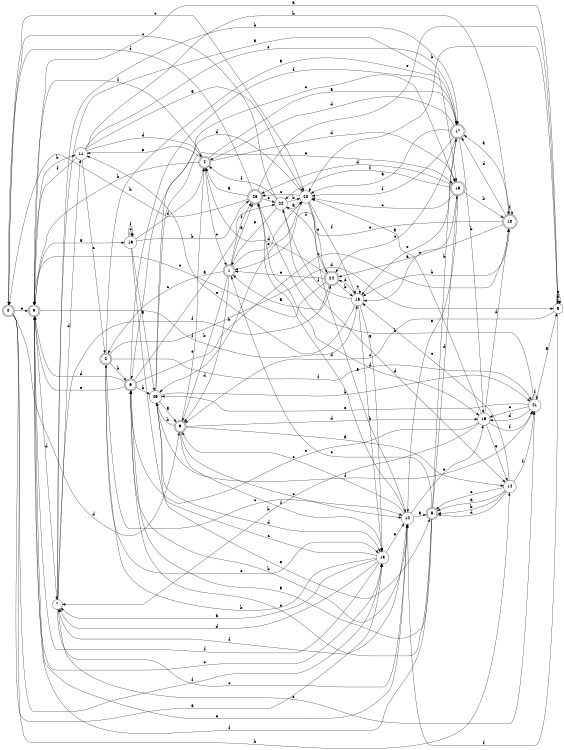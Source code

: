 digraph n21_2 {
__start0 [label="" shape="none"];

rankdir=LR;
size="8,5";

s0 [style="rounded,filled", color="black", fillcolor="white" shape="doublecircle", label="0"];
s1 [style="rounded,filled", color="black", fillcolor="white" shape="doublecircle", label="1"];
s2 [style="rounded,filled", color="black", fillcolor="white" shape="doublecircle", label="2"];
s3 [style="rounded,filled", color="black", fillcolor="white" shape="doublecircle", label="3"];
s4 [style="rounded,filled", color="black", fillcolor="white" shape="doublecircle", label="4"];
s5 [style="rounded,filled", color="black", fillcolor="white" shape="doublecircle", label="5"];
s6 [style="rounded,filled", color="black", fillcolor="white" shape="doublecircle", label="6"];
s7 [style="filled", color="black", fillcolor="white" shape="circle", label="7"];
s8 [style="filled", color="black", fillcolor="white" shape="circle", label="8"];
s9 [style="rounded,filled", color="black", fillcolor="white" shape="doublecircle", label="9"];
s10 [style="rounded,filled", color="black", fillcolor="white" shape="doublecircle", label="10"];
s11 [style="filled", color="black", fillcolor="white" shape="circle", label="11"];
s12 [style="filled", color="black", fillcolor="white" shape="circle", label="12"];
s13 [style="filled", color="black", fillcolor="white" shape="circle", label="13"];
s14 [style="filled", color="black", fillcolor="white" shape="circle", label="14"];
s15 [style="rounded,filled", color="black", fillcolor="white" shape="doublecircle", label="15"];
s16 [style="filled", color="black", fillcolor="white" shape="circle", label="16"];
s17 [style="rounded,filled", color="black", fillcolor="white" shape="doublecircle", label="17"];
s18 [style="filled", color="black", fillcolor="white" shape="circle", label="18"];
s19 [style="filled", color="black", fillcolor="white" shape="circle", label="19"];
s20 [style="filled", color="black", fillcolor="white" shape="circle", label="20"];
s21 [style="filled", color="black", fillcolor="white" shape="circle", label="21"];
s22 [style="filled", color="black", fillcolor="white" shape="circle", label="22"];
s23 [style="rounded,filled", color="black", fillcolor="white" shape="doublecircle", label="23"];
s24 [style="rounded,filled", color="black", fillcolor="white" shape="doublecircle", label="24"];
s25 [style="filled", color="black", fillcolor="white" shape="circle", label="25"];
s0 -> s13 [label="a"];
s0 -> s14 [label="b"];
s0 -> s20 [label="c"];
s0 -> s9 [label="d"];
s0 -> s3 [label="e"];
s0 -> s13 [label="f"];
s1 -> s23 [label="a"];
s1 -> s9 [label="b"];
s1 -> s2 [label="c"];
s1 -> s9 [label="d"];
s1 -> s20 [label="e"];
s1 -> s23 [label="f"];
s2 -> s17 [label="a"];
s2 -> s6 [label="b"];
s2 -> s12 [label="c"];
s2 -> s8 [label="d"];
s2 -> s13 [label="e"];
s2 -> s21 [label="f"];
s3 -> s16 [label="a"];
s3 -> s11 [label="b"];
s3 -> s13 [label="c"];
s3 -> s7 [label="d"];
s3 -> s12 [label="e"];
s3 -> s18 [label="f"];
s4 -> s17 [label="a"];
s4 -> s3 [label="b"];
s4 -> s1 [label="c"];
s4 -> s15 [label="d"];
s4 -> s11 [label="e"];
s4 -> s3 [label="f"];
s5 -> s6 [label="a"];
s5 -> s17 [label="b"];
s5 -> s1 [label="c"];
s5 -> s15 [label="d"];
s5 -> s6 [label="e"];
s5 -> s3 [label="f"];
s6 -> s22 [label="a"];
s6 -> s25 [label="b"];
s6 -> s10 [label="c"];
s6 -> s3 [label="d"];
s6 -> s3 [label="e"];
s6 -> s17 [label="f"];
s7 -> s15 [label="a"];
s7 -> s17 [label="b"];
s7 -> s12 [label="c"];
s7 -> s11 [label="d"];
s7 -> s21 [label="e"];
s7 -> s24 [label="f"];
s8 -> s3 [label="a"];
s8 -> s20 [label="b"];
s8 -> s9 [label="c"];
s8 -> s8 [label="d"];
s8 -> s8 [label="e"];
s8 -> s12 [label="f"];
s9 -> s14 [label="a"];
s9 -> s25 [label="b"];
s9 -> s12 [label="c"];
s9 -> s19 [label="d"];
s9 -> s4 [label="e"];
s9 -> s13 [label="f"];
s10 -> s17 [label="a"];
s10 -> s18 [label="b"];
s10 -> s24 [label="c"];
s10 -> s17 [label="d"];
s10 -> s1 [label="e"];
s10 -> s10 [label="f"];
s11 -> s20 [label="a"];
s11 -> s10 [label="b"];
s11 -> s2 [label="c"];
s11 -> s4 [label="d"];
s11 -> s17 [label="e"];
s11 -> s3 [label="f"];
s12 -> s5 [label="a"];
s12 -> s6 [label="b"];
s12 -> s9 [label="c"];
s12 -> s23 [label="d"];
s12 -> s19 [label="e"];
s12 -> s7 [label="f"];
s13 -> s7 [label="a"];
s13 -> s2 [label="b"];
s13 -> s25 [label="c"];
s13 -> s7 [label="d"];
s13 -> s12 [label="e"];
s13 -> s3 [label="f"];
s14 -> s5 [label="a"];
s14 -> s5 [label="b"];
s14 -> s18 [label="c"];
s14 -> s5 [label="d"];
s14 -> s5 [label="e"];
s14 -> s21 [label="f"];
s15 -> s18 [label="a"];
s15 -> s10 [label="b"];
s15 -> s20 [label="c"];
s15 -> s23 [label="d"];
s15 -> s12 [label="e"];
s15 -> s22 [label="f"];
s16 -> s25 [label="a"];
s16 -> s23 [label="b"];
s16 -> s16 [label="c"];
s16 -> s4 [label="d"];
s16 -> s5 [label="e"];
s16 -> s16 [label="f"];
s17 -> s20 [label="a"];
s17 -> s19 [label="b"];
s17 -> s24 [label="c"];
s17 -> s4 [label="d"];
s17 -> s18 [label="e"];
s17 -> s20 [label="f"];
s18 -> s13 [label="a"];
s18 -> s13 [label="b"];
s18 -> s18 [label="c"];
s18 -> s24 [label="d"];
s18 -> s11 [label="e"];
s18 -> s22 [label="f"];
s19 -> s20 [label="a"];
s19 -> s7 [label="b"];
s19 -> s6 [label="c"];
s19 -> s10 [label="d"];
s19 -> s14 [label="e"];
s19 -> s21 [label="f"];
s20 -> s12 [label="a"];
s20 -> s25 [label="b"];
s20 -> s23 [label="c"];
s20 -> s6 [label="d"];
s20 -> s24 [label="e"];
s20 -> s18 [label="f"];
s21 -> s8 [label="a"];
s21 -> s23 [label="b"];
s21 -> s19 [label="c"];
s21 -> s19 [label="d"];
s21 -> s25 [label="e"];
s21 -> s21 [label="f"];
s22 -> s20 [label="a"];
s22 -> s20 [label="b"];
s22 -> s0 [label="c"];
s22 -> s14 [label="d"];
s22 -> s1 [label="e"];
s22 -> s4 [label="f"];
s23 -> s4 [label="a"];
s23 -> s0 [label="b"];
s23 -> s22 [label="c"];
s23 -> s19 [label="d"];
s23 -> s8 [label="e"];
s23 -> s0 [label="f"];
s24 -> s1 [label="a"];
s24 -> s18 [label="b"];
s24 -> s3 [label="c"];
s24 -> s4 [label="d"];
s24 -> s1 [label="e"];
s24 -> s22 [label="f"];
s25 -> s9 [label="a"];
s25 -> s21 [label="b"];
s25 -> s15 [label="c"];
s25 -> s13 [label="d"];
s25 -> s15 [label="e"];
s25 -> s21 [label="f"];

}